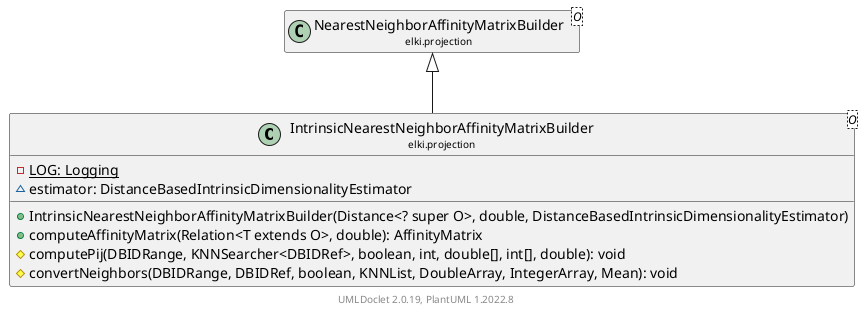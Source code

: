 @startuml
    remove .*\.(Instance|Par|Parameterizer|Factory)$
    set namespaceSeparator none
    hide empty fields
    hide empty methods

    class "<size:14>IntrinsicNearestNeighborAffinityMatrixBuilder\n<size:10>elki.projection" as elki.projection.IntrinsicNearestNeighborAffinityMatrixBuilder<O> [[IntrinsicNearestNeighborAffinityMatrixBuilder.html]] {
        {static} -LOG: Logging
        ~estimator: DistanceBasedIntrinsicDimensionalityEstimator
        +IntrinsicNearestNeighborAffinityMatrixBuilder(Distance<? super O>, double, DistanceBasedIntrinsicDimensionalityEstimator)
        +computeAffinityMatrix(Relation<T extends O>, double): AffinityMatrix
        #computePij(DBIDRange, KNNSearcher<DBIDRef>, boolean, int, double[], int[], double): void
        #convertNeighbors(DBIDRange, DBIDRef, boolean, KNNList, DoubleArray, IntegerArray, Mean): void
    }

    class "<size:14>NearestNeighborAffinityMatrixBuilder\n<size:10>elki.projection" as elki.projection.NearestNeighborAffinityMatrixBuilder<O> [[NearestNeighborAffinityMatrixBuilder.html]]
    class "<size:14>IntrinsicNearestNeighborAffinityMatrixBuilder.Par\n<size:10>elki.projection" as elki.projection.IntrinsicNearestNeighborAffinityMatrixBuilder.Par<O> [[IntrinsicNearestNeighborAffinityMatrixBuilder.Par.html]]

    elki.projection.NearestNeighborAffinityMatrixBuilder <|-- elki.projection.IntrinsicNearestNeighborAffinityMatrixBuilder
    elki.projection.IntrinsicNearestNeighborAffinityMatrixBuilder +-- elki.projection.IntrinsicNearestNeighborAffinityMatrixBuilder.Par

    center footer UMLDoclet 2.0.19, PlantUML 1.2022.8
@enduml
